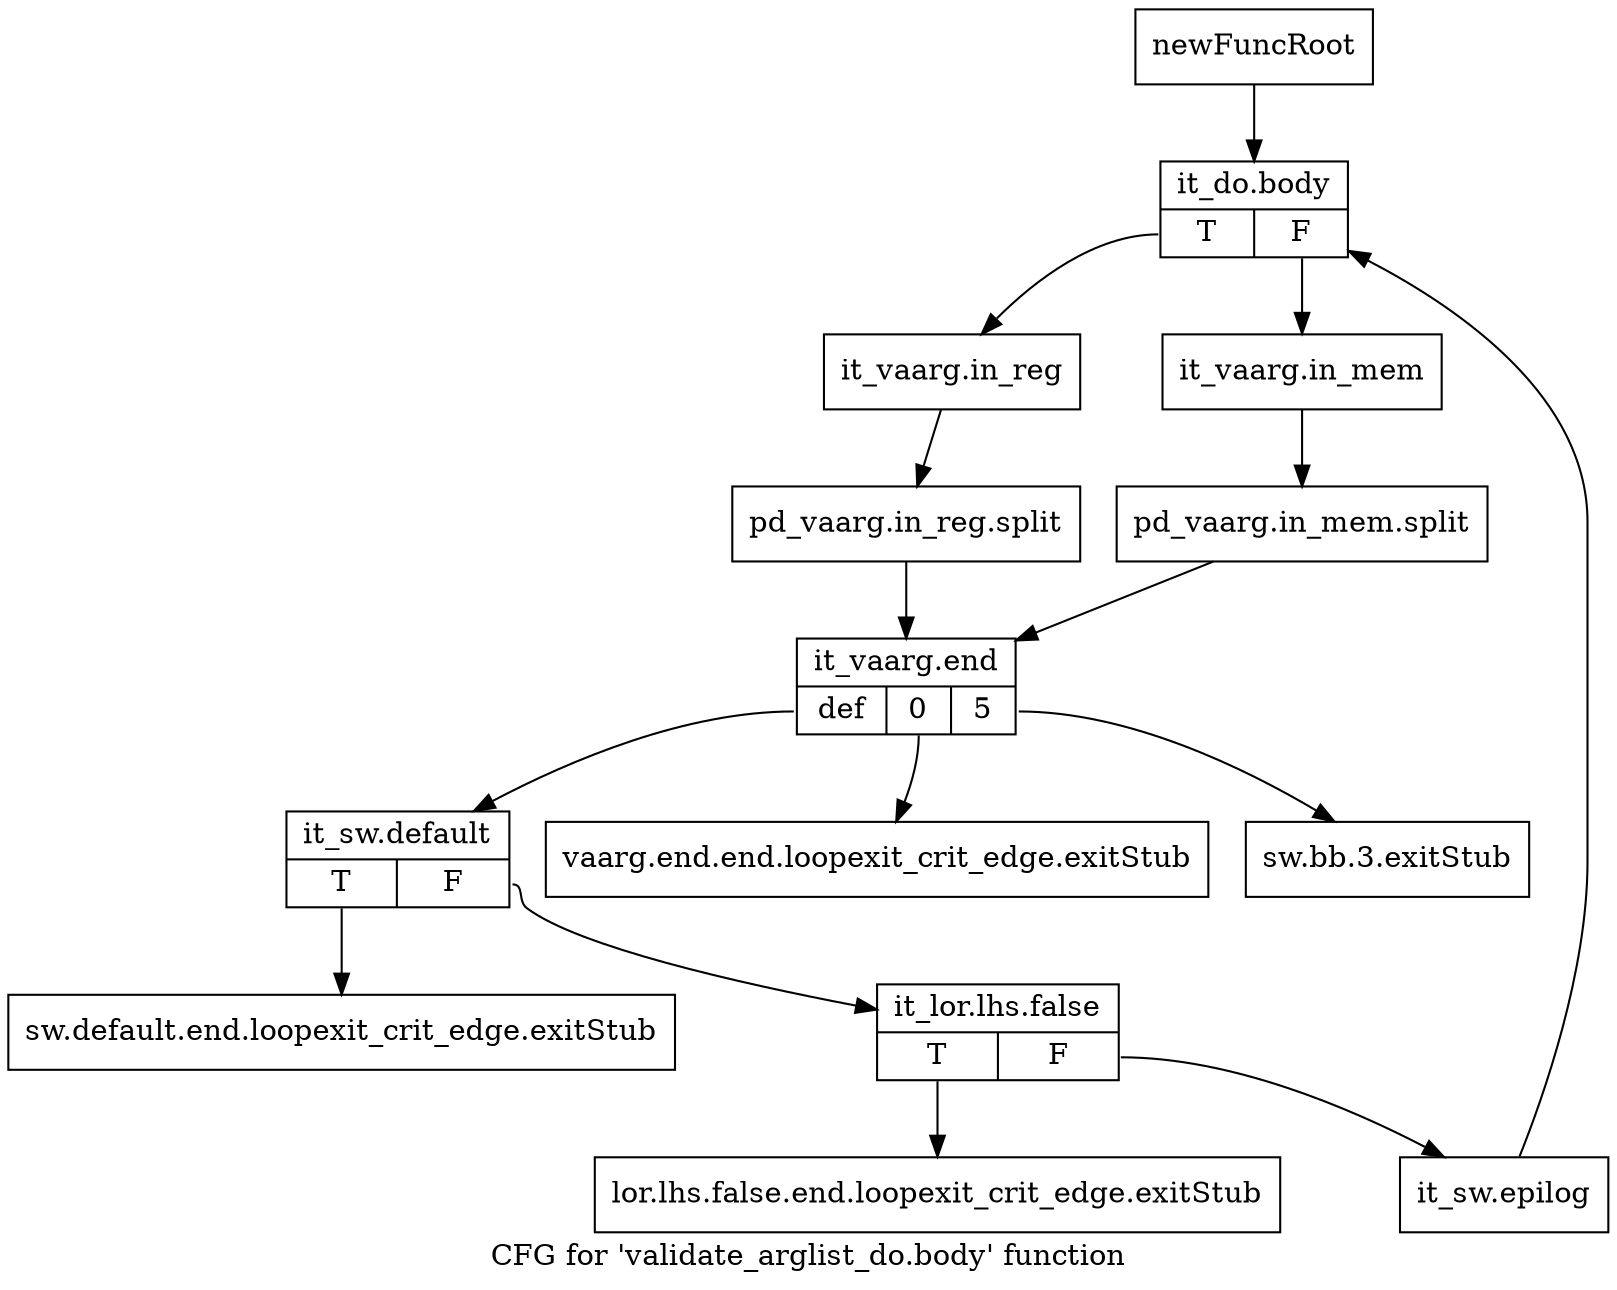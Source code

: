 digraph "CFG for 'validate_arglist_do.body' function" {
	label="CFG for 'validate_arglist_do.body' function";

	Node0x79d3930 [shape=record,label="{newFuncRoot}"];
	Node0x79d3930 -> Node0x79ddbe0;
	Node0x79d3980 [shape=record,label="{vaarg.end.end.loopexit_crit_edge.exitStub}"];
	Node0x79ddaf0 [shape=record,label="{sw.bb.3.exitStub}"];
	Node0x79ddb40 [shape=record,label="{sw.default.end.loopexit_crit_edge.exitStub}"];
	Node0x79ddb90 [shape=record,label="{lor.lhs.false.end.loopexit_crit_edge.exitStub}"];
	Node0x79ddbe0 [shape=record,label="{it_do.body|{<s0>T|<s1>F}}"];
	Node0x79ddbe0:s0 -> Node0x79ddc80;
	Node0x79ddbe0:s1 -> Node0x79ddc30;
	Node0x79ddc30 [shape=record,label="{it_vaarg.in_mem}"];
	Node0x79ddc30 -> Node0xedc4130;
	Node0xedc4130 [shape=record,label="{pd_vaarg.in_mem.split}"];
	Node0xedc4130 -> Node0x79ddcd0;
	Node0x79ddc80 [shape=record,label="{it_vaarg.in_reg}"];
	Node0x79ddc80 -> Node0xf03ee50;
	Node0xf03ee50 [shape=record,label="{pd_vaarg.in_reg.split}"];
	Node0xf03ee50 -> Node0x79ddcd0;
	Node0x79ddcd0 [shape=record,label="{it_vaarg.end|{<s0>def|<s1>0|<s2>5}}"];
	Node0x79ddcd0:s0 -> Node0x79ddd20;
	Node0x79ddcd0:s1 -> Node0x79d3980;
	Node0x79ddcd0:s2 -> Node0x79ddaf0;
	Node0x79ddd20 [shape=record,label="{it_sw.default|{<s0>T|<s1>F}}"];
	Node0x79ddd20:s0 -> Node0x79ddb40;
	Node0x79ddd20:s1 -> Node0x79ddd70;
	Node0x79ddd70 [shape=record,label="{it_lor.lhs.false|{<s0>T|<s1>F}}"];
	Node0x79ddd70:s0 -> Node0x79ddb90;
	Node0x79ddd70:s1 -> Node0x79dddc0;
	Node0x79dddc0 [shape=record,label="{it_sw.epilog}"];
	Node0x79dddc0 -> Node0x79ddbe0;
}
